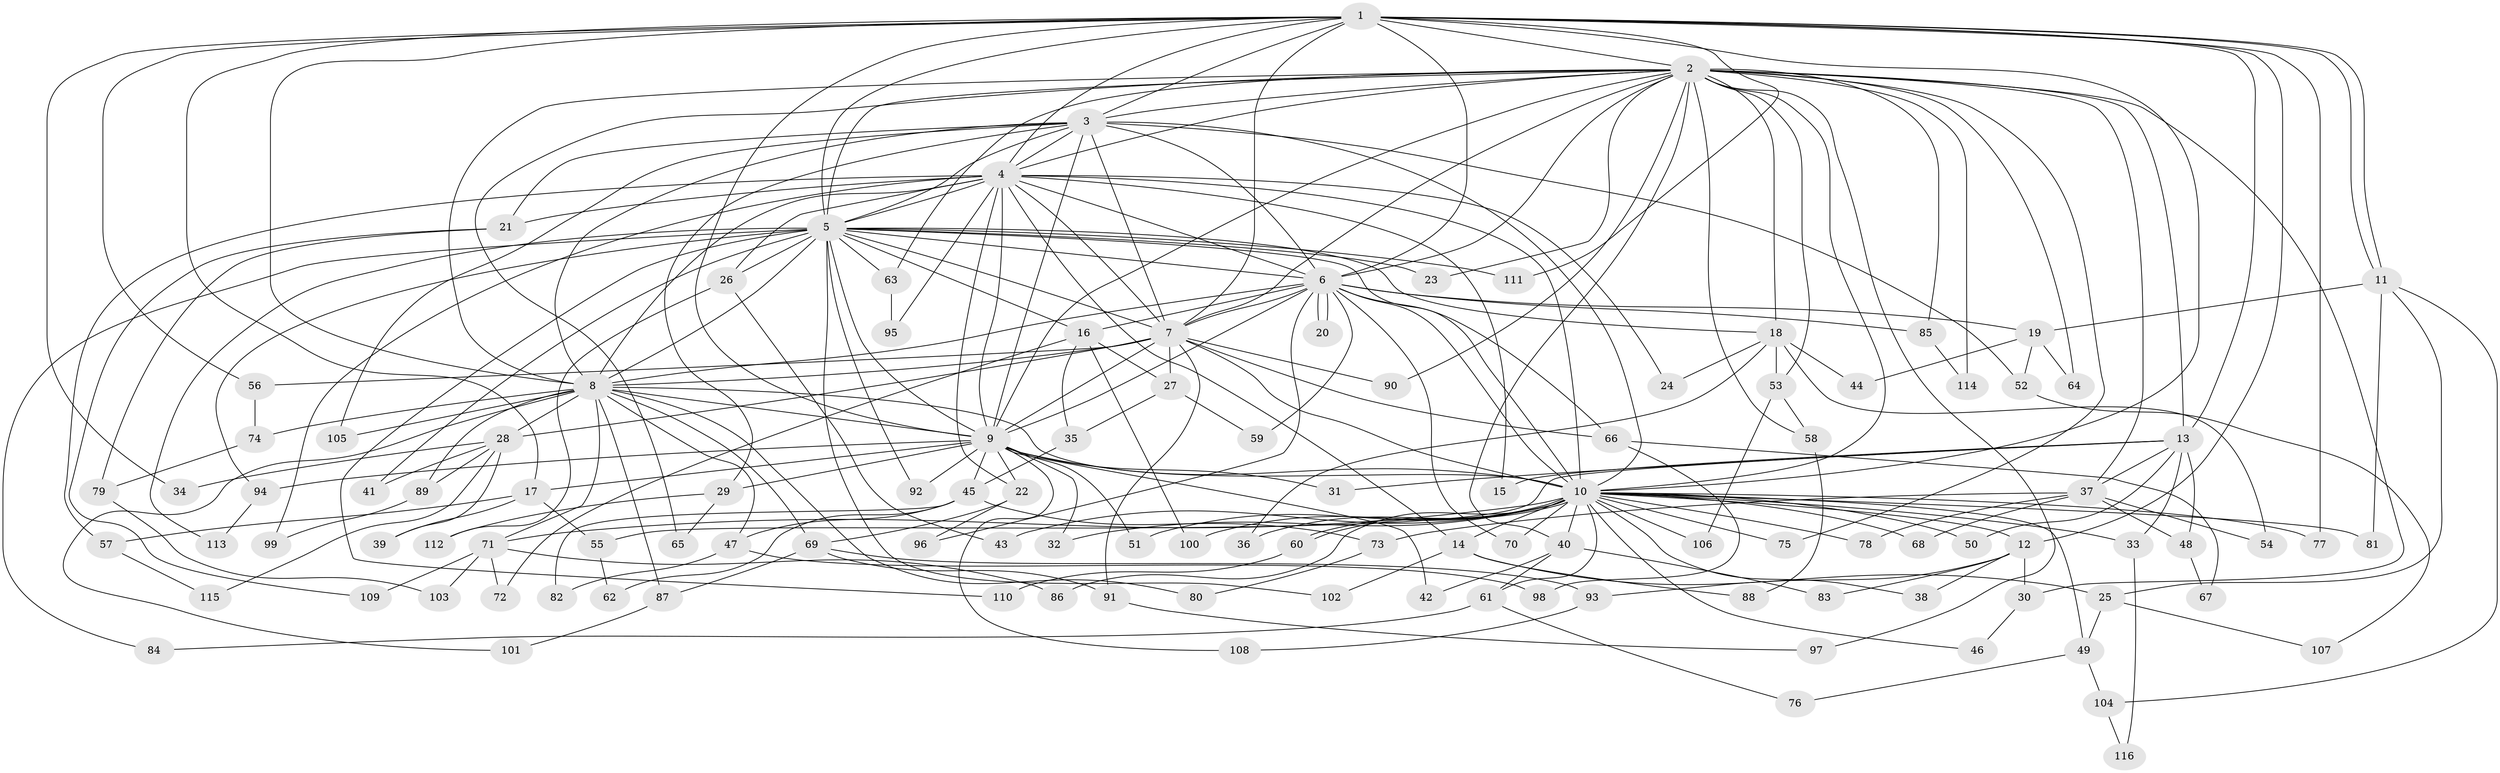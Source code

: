 // Generated by graph-tools (version 1.1) at 2025/01/03/09/25 03:01:22]
// undirected, 116 vertices, 257 edges
graph export_dot {
graph [start="1"]
  node [color=gray90,style=filled];
  1;
  2;
  3;
  4;
  5;
  6;
  7;
  8;
  9;
  10;
  11;
  12;
  13;
  14;
  15;
  16;
  17;
  18;
  19;
  20;
  21;
  22;
  23;
  24;
  25;
  26;
  27;
  28;
  29;
  30;
  31;
  32;
  33;
  34;
  35;
  36;
  37;
  38;
  39;
  40;
  41;
  42;
  43;
  44;
  45;
  46;
  47;
  48;
  49;
  50;
  51;
  52;
  53;
  54;
  55;
  56;
  57;
  58;
  59;
  60;
  61;
  62;
  63;
  64;
  65;
  66;
  67;
  68;
  69;
  70;
  71;
  72;
  73;
  74;
  75;
  76;
  77;
  78;
  79;
  80;
  81;
  82;
  83;
  84;
  85;
  86;
  87;
  88;
  89;
  90;
  91;
  92;
  93;
  94;
  95;
  96;
  97;
  98;
  99;
  100;
  101;
  102;
  103;
  104;
  105;
  106;
  107;
  108;
  109;
  110;
  111;
  112;
  113;
  114;
  115;
  116;
  1 -- 2;
  1 -- 3;
  1 -- 4;
  1 -- 5;
  1 -- 6;
  1 -- 7;
  1 -- 8;
  1 -- 9;
  1 -- 10;
  1 -- 11;
  1 -- 11;
  1 -- 12;
  1 -- 13;
  1 -- 17;
  1 -- 34;
  1 -- 56;
  1 -- 77;
  1 -- 111;
  2 -- 3;
  2 -- 4;
  2 -- 5;
  2 -- 6;
  2 -- 7;
  2 -- 8;
  2 -- 9;
  2 -- 10;
  2 -- 13;
  2 -- 18;
  2 -- 23;
  2 -- 30;
  2 -- 37;
  2 -- 40;
  2 -- 53;
  2 -- 58;
  2 -- 63;
  2 -- 64;
  2 -- 65;
  2 -- 75;
  2 -- 85;
  2 -- 90;
  2 -- 97;
  2 -- 114;
  3 -- 4;
  3 -- 5;
  3 -- 6;
  3 -- 7;
  3 -- 8;
  3 -- 9;
  3 -- 10;
  3 -- 21;
  3 -- 29;
  3 -- 52;
  3 -- 105;
  4 -- 5;
  4 -- 6;
  4 -- 7;
  4 -- 8;
  4 -- 9;
  4 -- 10;
  4 -- 14;
  4 -- 15;
  4 -- 21;
  4 -- 22;
  4 -- 24;
  4 -- 26;
  4 -- 57;
  4 -- 95;
  4 -- 99;
  5 -- 6;
  5 -- 7;
  5 -- 8;
  5 -- 9;
  5 -- 10;
  5 -- 16;
  5 -- 18;
  5 -- 23;
  5 -- 26;
  5 -- 41;
  5 -- 63;
  5 -- 84;
  5 -- 92;
  5 -- 94;
  5 -- 102;
  5 -- 110;
  5 -- 111;
  5 -- 113;
  6 -- 7;
  6 -- 8;
  6 -- 9;
  6 -- 10;
  6 -- 16;
  6 -- 19;
  6 -- 20;
  6 -- 20;
  6 -- 59;
  6 -- 66;
  6 -- 70;
  6 -- 85;
  6 -- 96;
  7 -- 8;
  7 -- 9;
  7 -- 10;
  7 -- 27;
  7 -- 28;
  7 -- 56;
  7 -- 66;
  7 -- 90;
  7 -- 91;
  8 -- 9;
  8 -- 10;
  8 -- 28;
  8 -- 47;
  8 -- 69;
  8 -- 71;
  8 -- 74;
  8 -- 80;
  8 -- 87;
  8 -- 89;
  8 -- 101;
  8 -- 105;
  9 -- 10;
  9 -- 17;
  9 -- 22;
  9 -- 29;
  9 -- 31;
  9 -- 32;
  9 -- 42;
  9 -- 45;
  9 -- 51;
  9 -- 92;
  9 -- 94;
  9 -- 108;
  10 -- 12;
  10 -- 14;
  10 -- 32;
  10 -- 33;
  10 -- 36;
  10 -- 38;
  10 -- 40;
  10 -- 43;
  10 -- 46;
  10 -- 49;
  10 -- 50;
  10 -- 51;
  10 -- 60;
  10 -- 60;
  10 -- 61;
  10 -- 68;
  10 -- 70;
  10 -- 71;
  10 -- 75;
  10 -- 77;
  10 -- 78;
  10 -- 81;
  10 -- 86;
  10 -- 100;
  10 -- 106;
  11 -- 19;
  11 -- 25;
  11 -- 81;
  11 -- 104;
  12 -- 30;
  12 -- 38;
  12 -- 83;
  12 -- 93;
  13 -- 15;
  13 -- 31;
  13 -- 33;
  13 -- 37;
  13 -- 48;
  13 -- 50;
  13 -- 55;
  14 -- 25;
  14 -- 88;
  14 -- 102;
  16 -- 27;
  16 -- 35;
  16 -- 72;
  16 -- 100;
  17 -- 39;
  17 -- 55;
  17 -- 57;
  18 -- 24;
  18 -- 36;
  18 -- 44;
  18 -- 53;
  18 -- 54;
  19 -- 44;
  19 -- 52;
  19 -- 64;
  21 -- 79;
  21 -- 109;
  22 -- 69;
  22 -- 96;
  25 -- 49;
  25 -- 107;
  26 -- 43;
  26 -- 112;
  27 -- 35;
  27 -- 59;
  28 -- 34;
  28 -- 39;
  28 -- 41;
  28 -- 89;
  28 -- 115;
  29 -- 65;
  29 -- 112;
  30 -- 46;
  33 -- 116;
  35 -- 45;
  37 -- 48;
  37 -- 54;
  37 -- 68;
  37 -- 73;
  37 -- 78;
  40 -- 42;
  40 -- 61;
  40 -- 83;
  45 -- 47;
  45 -- 62;
  45 -- 73;
  45 -- 82;
  47 -- 82;
  47 -- 98;
  48 -- 67;
  49 -- 76;
  49 -- 104;
  52 -- 107;
  53 -- 58;
  53 -- 106;
  55 -- 62;
  56 -- 74;
  57 -- 115;
  58 -- 88;
  60 -- 110;
  61 -- 76;
  61 -- 84;
  63 -- 95;
  66 -- 67;
  66 -- 98;
  69 -- 87;
  69 -- 91;
  69 -- 93;
  71 -- 72;
  71 -- 86;
  71 -- 103;
  71 -- 109;
  73 -- 80;
  74 -- 79;
  79 -- 103;
  85 -- 114;
  87 -- 101;
  89 -- 99;
  91 -- 97;
  93 -- 108;
  94 -- 113;
  104 -- 116;
}
